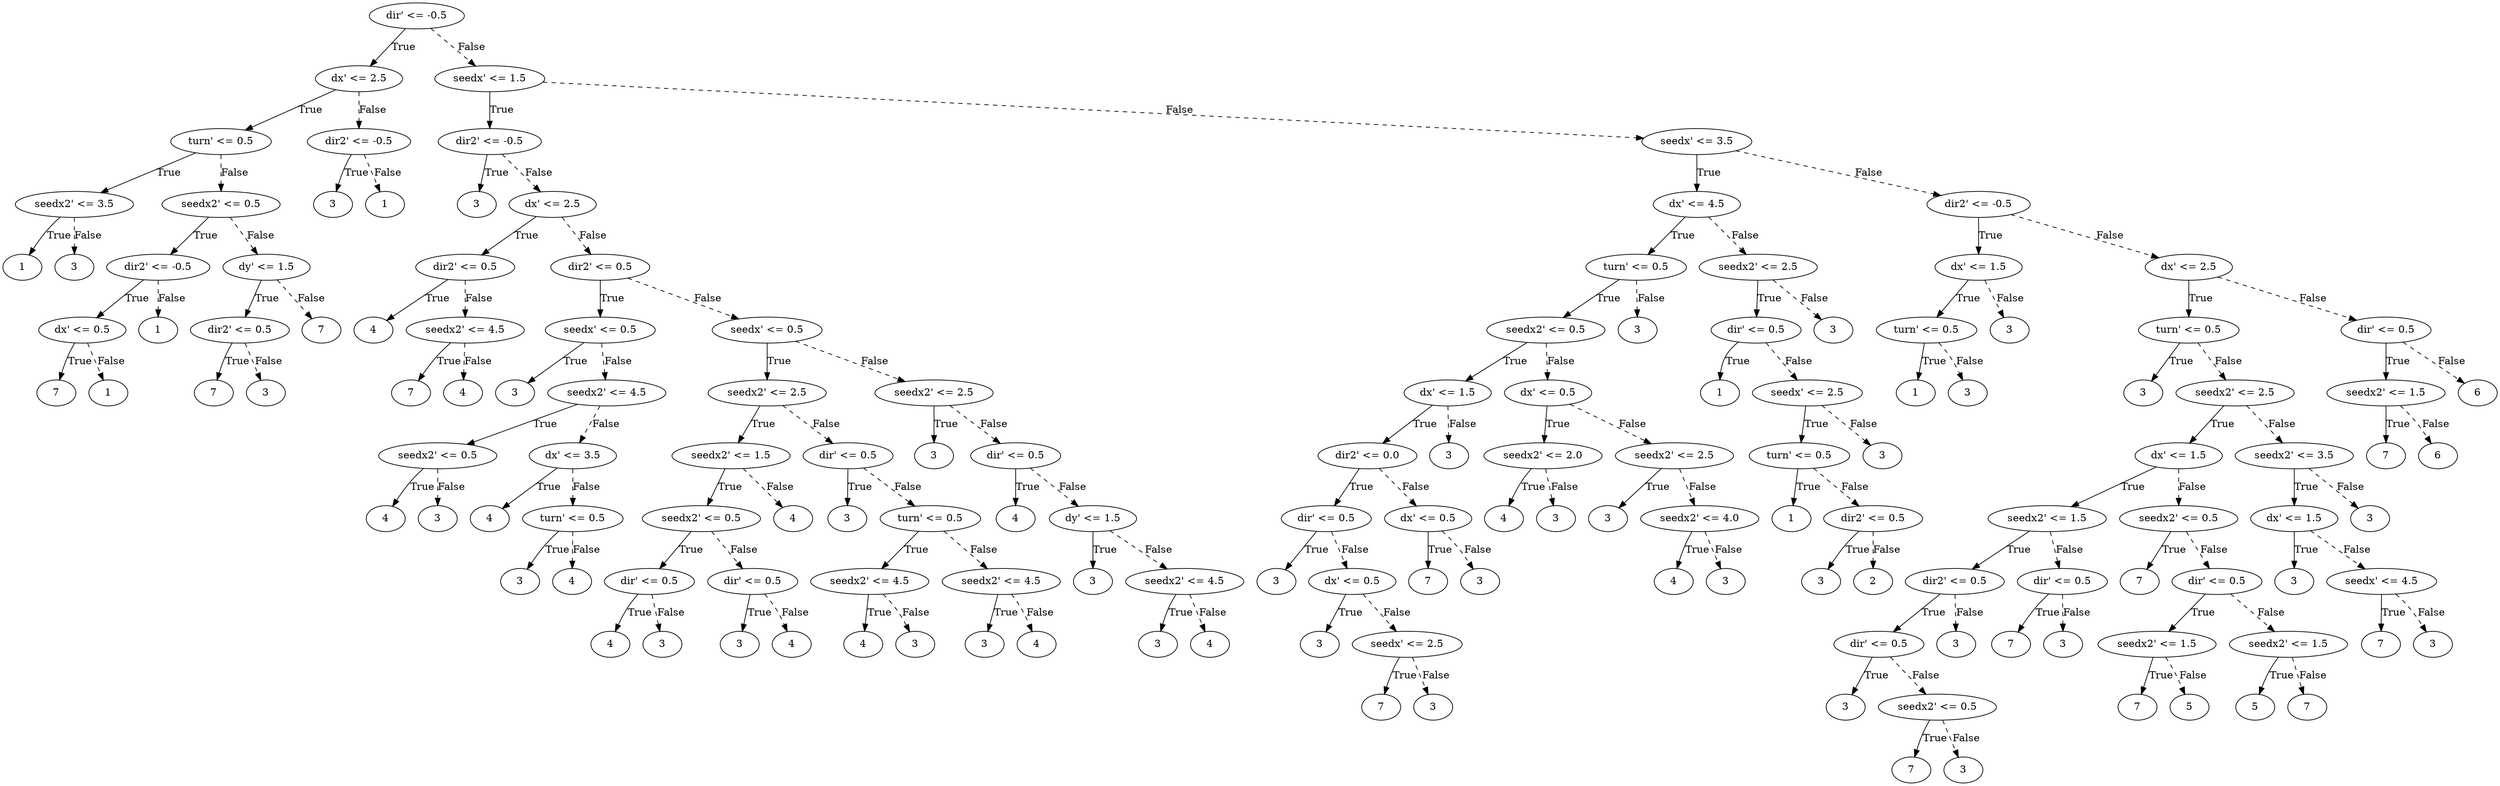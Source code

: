 digraph {
0 [label="dir' <= -0.5"];
1 [label="dx' <= 2.5"];
2 [label="turn' <= 0.5"];
3 [label="seedx2' <= 3.5"];
4 [label="1"];
3 -> 4 [label="True"];
5 [label="3"];
3 -> 5 [style="dashed", label="False"];
2 -> 3 [label="True"];
6 [label="seedx2' <= 0.5"];
7 [label="dir2' <= -0.5"];
8 [label="dx' <= 0.5"];
9 [label="7"];
8 -> 9 [label="True"];
10 [label="1"];
8 -> 10 [style="dashed", label="False"];
7 -> 8 [label="True"];
11 [label="1"];
7 -> 11 [style="dashed", label="False"];
6 -> 7 [label="True"];
12 [label="dy' <= 1.5"];
13 [label="dir2' <= 0.5"];
14 [label="7"];
13 -> 14 [label="True"];
15 [label="3"];
13 -> 15 [style="dashed", label="False"];
12 -> 13 [label="True"];
16 [label="7"];
12 -> 16 [style="dashed", label="False"];
6 -> 12 [style="dashed", label="False"];
2 -> 6 [style="dashed", label="False"];
1 -> 2 [label="True"];
17 [label="dir2' <= -0.5"];
18 [label="3"];
17 -> 18 [label="True"];
19 [label="1"];
17 -> 19 [style="dashed", label="False"];
1 -> 17 [style="dashed", label="False"];
0 -> 1 [label="True"];
20 [label="seedx' <= 1.5"];
21 [label="dir2' <= -0.5"];
22 [label="3"];
21 -> 22 [label="True"];
23 [label="dx' <= 2.5"];
24 [label="dir2' <= 0.5"];
25 [label="4"];
24 -> 25 [label="True"];
26 [label="seedx2' <= 4.5"];
27 [label="7"];
26 -> 27 [label="True"];
28 [label="4"];
26 -> 28 [style="dashed", label="False"];
24 -> 26 [style="dashed", label="False"];
23 -> 24 [label="True"];
29 [label="dir2' <= 0.5"];
30 [label="seedx' <= 0.5"];
31 [label="3"];
30 -> 31 [label="True"];
32 [label="seedx2' <= 4.5"];
33 [label="seedx2' <= 0.5"];
34 [label="4"];
33 -> 34 [label="True"];
35 [label="3"];
33 -> 35 [style="dashed", label="False"];
32 -> 33 [label="True"];
36 [label="dx' <= 3.5"];
37 [label="4"];
36 -> 37 [label="True"];
38 [label="turn' <= 0.5"];
39 [label="3"];
38 -> 39 [label="True"];
40 [label="4"];
38 -> 40 [style="dashed", label="False"];
36 -> 38 [style="dashed", label="False"];
32 -> 36 [style="dashed", label="False"];
30 -> 32 [style="dashed", label="False"];
29 -> 30 [label="True"];
41 [label="seedx' <= 0.5"];
42 [label="seedx2' <= 2.5"];
43 [label="seedx2' <= 1.5"];
44 [label="seedx2' <= 0.5"];
45 [label="dir' <= 0.5"];
46 [label="4"];
45 -> 46 [label="True"];
47 [label="3"];
45 -> 47 [style="dashed", label="False"];
44 -> 45 [label="True"];
48 [label="dir' <= 0.5"];
49 [label="3"];
48 -> 49 [label="True"];
50 [label="4"];
48 -> 50 [style="dashed", label="False"];
44 -> 48 [style="dashed", label="False"];
43 -> 44 [label="True"];
51 [label="4"];
43 -> 51 [style="dashed", label="False"];
42 -> 43 [label="True"];
52 [label="dir' <= 0.5"];
53 [label="3"];
52 -> 53 [label="True"];
54 [label="turn' <= 0.5"];
55 [label="seedx2' <= 4.5"];
56 [label="4"];
55 -> 56 [label="True"];
57 [label="3"];
55 -> 57 [style="dashed", label="False"];
54 -> 55 [label="True"];
58 [label="seedx2' <= 4.5"];
59 [label="3"];
58 -> 59 [label="True"];
60 [label="4"];
58 -> 60 [style="dashed", label="False"];
54 -> 58 [style="dashed", label="False"];
52 -> 54 [style="dashed", label="False"];
42 -> 52 [style="dashed", label="False"];
41 -> 42 [label="True"];
61 [label="seedx2' <= 2.5"];
62 [label="3"];
61 -> 62 [label="True"];
63 [label="dir' <= 0.5"];
64 [label="4"];
63 -> 64 [label="True"];
65 [label="dy' <= 1.5"];
66 [label="3"];
65 -> 66 [label="True"];
67 [label="seedx2' <= 4.5"];
68 [label="3"];
67 -> 68 [label="True"];
69 [label="4"];
67 -> 69 [style="dashed", label="False"];
65 -> 67 [style="dashed", label="False"];
63 -> 65 [style="dashed", label="False"];
61 -> 63 [style="dashed", label="False"];
41 -> 61 [style="dashed", label="False"];
29 -> 41 [style="dashed", label="False"];
23 -> 29 [style="dashed", label="False"];
21 -> 23 [style="dashed", label="False"];
20 -> 21 [label="True"];
70 [label="seedx' <= 3.5"];
71 [label="dx' <= 4.5"];
72 [label="turn' <= 0.5"];
73 [label="seedx2' <= 0.5"];
74 [label="dx' <= 1.5"];
75 [label="dir2' <= 0.0"];
76 [label="dir' <= 0.5"];
77 [label="3"];
76 -> 77 [label="True"];
78 [label="dx' <= 0.5"];
79 [label="3"];
78 -> 79 [label="True"];
80 [label="seedx' <= 2.5"];
81 [label="7"];
80 -> 81 [label="True"];
82 [label="3"];
80 -> 82 [style="dashed", label="False"];
78 -> 80 [style="dashed", label="False"];
76 -> 78 [style="dashed", label="False"];
75 -> 76 [label="True"];
83 [label="dx' <= 0.5"];
84 [label="7"];
83 -> 84 [label="True"];
85 [label="3"];
83 -> 85 [style="dashed", label="False"];
75 -> 83 [style="dashed", label="False"];
74 -> 75 [label="True"];
86 [label="3"];
74 -> 86 [style="dashed", label="False"];
73 -> 74 [label="True"];
87 [label="dx' <= 0.5"];
88 [label="seedx2' <= 2.0"];
89 [label="4"];
88 -> 89 [label="True"];
90 [label="3"];
88 -> 90 [style="dashed", label="False"];
87 -> 88 [label="True"];
91 [label="seedx2' <= 2.5"];
92 [label="3"];
91 -> 92 [label="True"];
93 [label="seedx2' <= 4.0"];
94 [label="4"];
93 -> 94 [label="True"];
95 [label="3"];
93 -> 95 [style="dashed", label="False"];
91 -> 93 [style="dashed", label="False"];
87 -> 91 [style="dashed", label="False"];
73 -> 87 [style="dashed", label="False"];
72 -> 73 [label="True"];
96 [label="3"];
72 -> 96 [style="dashed", label="False"];
71 -> 72 [label="True"];
97 [label="seedx2' <= 2.5"];
98 [label="dir' <= 0.5"];
99 [label="1"];
98 -> 99 [label="True"];
100 [label="seedx' <= 2.5"];
101 [label="turn' <= 0.5"];
102 [label="1"];
101 -> 102 [label="True"];
103 [label="dir2' <= 0.5"];
104 [label="3"];
103 -> 104 [label="True"];
105 [label="2"];
103 -> 105 [style="dashed", label="False"];
101 -> 103 [style="dashed", label="False"];
100 -> 101 [label="True"];
106 [label="3"];
100 -> 106 [style="dashed", label="False"];
98 -> 100 [style="dashed", label="False"];
97 -> 98 [label="True"];
107 [label="3"];
97 -> 107 [style="dashed", label="False"];
71 -> 97 [style="dashed", label="False"];
70 -> 71 [label="True"];
108 [label="dir2' <= -0.5"];
109 [label="dx' <= 1.5"];
110 [label="turn' <= 0.5"];
111 [label="1"];
110 -> 111 [label="True"];
112 [label="3"];
110 -> 112 [style="dashed", label="False"];
109 -> 110 [label="True"];
113 [label="3"];
109 -> 113 [style="dashed", label="False"];
108 -> 109 [label="True"];
114 [label="dx' <= 2.5"];
115 [label="turn' <= 0.5"];
116 [label="3"];
115 -> 116 [label="True"];
117 [label="seedx2' <= 2.5"];
118 [label="dx' <= 1.5"];
119 [label="seedx2' <= 1.5"];
120 [label="dir2' <= 0.5"];
121 [label="dir' <= 0.5"];
122 [label="3"];
121 -> 122 [label="True"];
123 [label="seedx2' <= 0.5"];
124 [label="7"];
123 -> 124 [label="True"];
125 [label="3"];
123 -> 125 [style="dashed", label="False"];
121 -> 123 [style="dashed", label="False"];
120 -> 121 [label="True"];
126 [label="3"];
120 -> 126 [style="dashed", label="False"];
119 -> 120 [label="True"];
127 [label="dir' <= 0.5"];
128 [label="7"];
127 -> 128 [label="True"];
129 [label="3"];
127 -> 129 [style="dashed", label="False"];
119 -> 127 [style="dashed", label="False"];
118 -> 119 [label="True"];
130 [label="seedx2' <= 0.5"];
131 [label="7"];
130 -> 131 [label="True"];
132 [label="dir' <= 0.5"];
133 [label="seedx2' <= 1.5"];
134 [label="7"];
133 -> 134 [label="True"];
135 [label="5"];
133 -> 135 [style="dashed", label="False"];
132 -> 133 [label="True"];
136 [label="seedx2' <= 1.5"];
137 [label="5"];
136 -> 137 [label="True"];
138 [label="7"];
136 -> 138 [style="dashed", label="False"];
132 -> 136 [style="dashed", label="False"];
130 -> 132 [style="dashed", label="False"];
118 -> 130 [style="dashed", label="False"];
117 -> 118 [label="True"];
139 [label="seedx2' <= 3.5"];
140 [label="dx' <= 1.5"];
141 [label="3"];
140 -> 141 [label="True"];
142 [label="seedx' <= 4.5"];
143 [label="7"];
142 -> 143 [label="True"];
144 [label="3"];
142 -> 144 [style="dashed", label="False"];
140 -> 142 [style="dashed", label="False"];
139 -> 140 [label="True"];
145 [label="3"];
139 -> 145 [style="dashed", label="False"];
117 -> 139 [style="dashed", label="False"];
115 -> 117 [style="dashed", label="False"];
114 -> 115 [label="True"];
146 [label="dir' <= 0.5"];
147 [label="seedx2' <= 1.5"];
148 [label="7"];
147 -> 148 [label="True"];
149 [label="6"];
147 -> 149 [style="dashed", label="False"];
146 -> 147 [label="True"];
150 [label="6"];
146 -> 150 [style="dashed", label="False"];
114 -> 146 [style="dashed", label="False"];
108 -> 114 [style="dashed", label="False"];
70 -> 108 [style="dashed", label="False"];
20 -> 70 [style="dashed", label="False"];
0 -> 20 [style="dashed", label="False"];

}